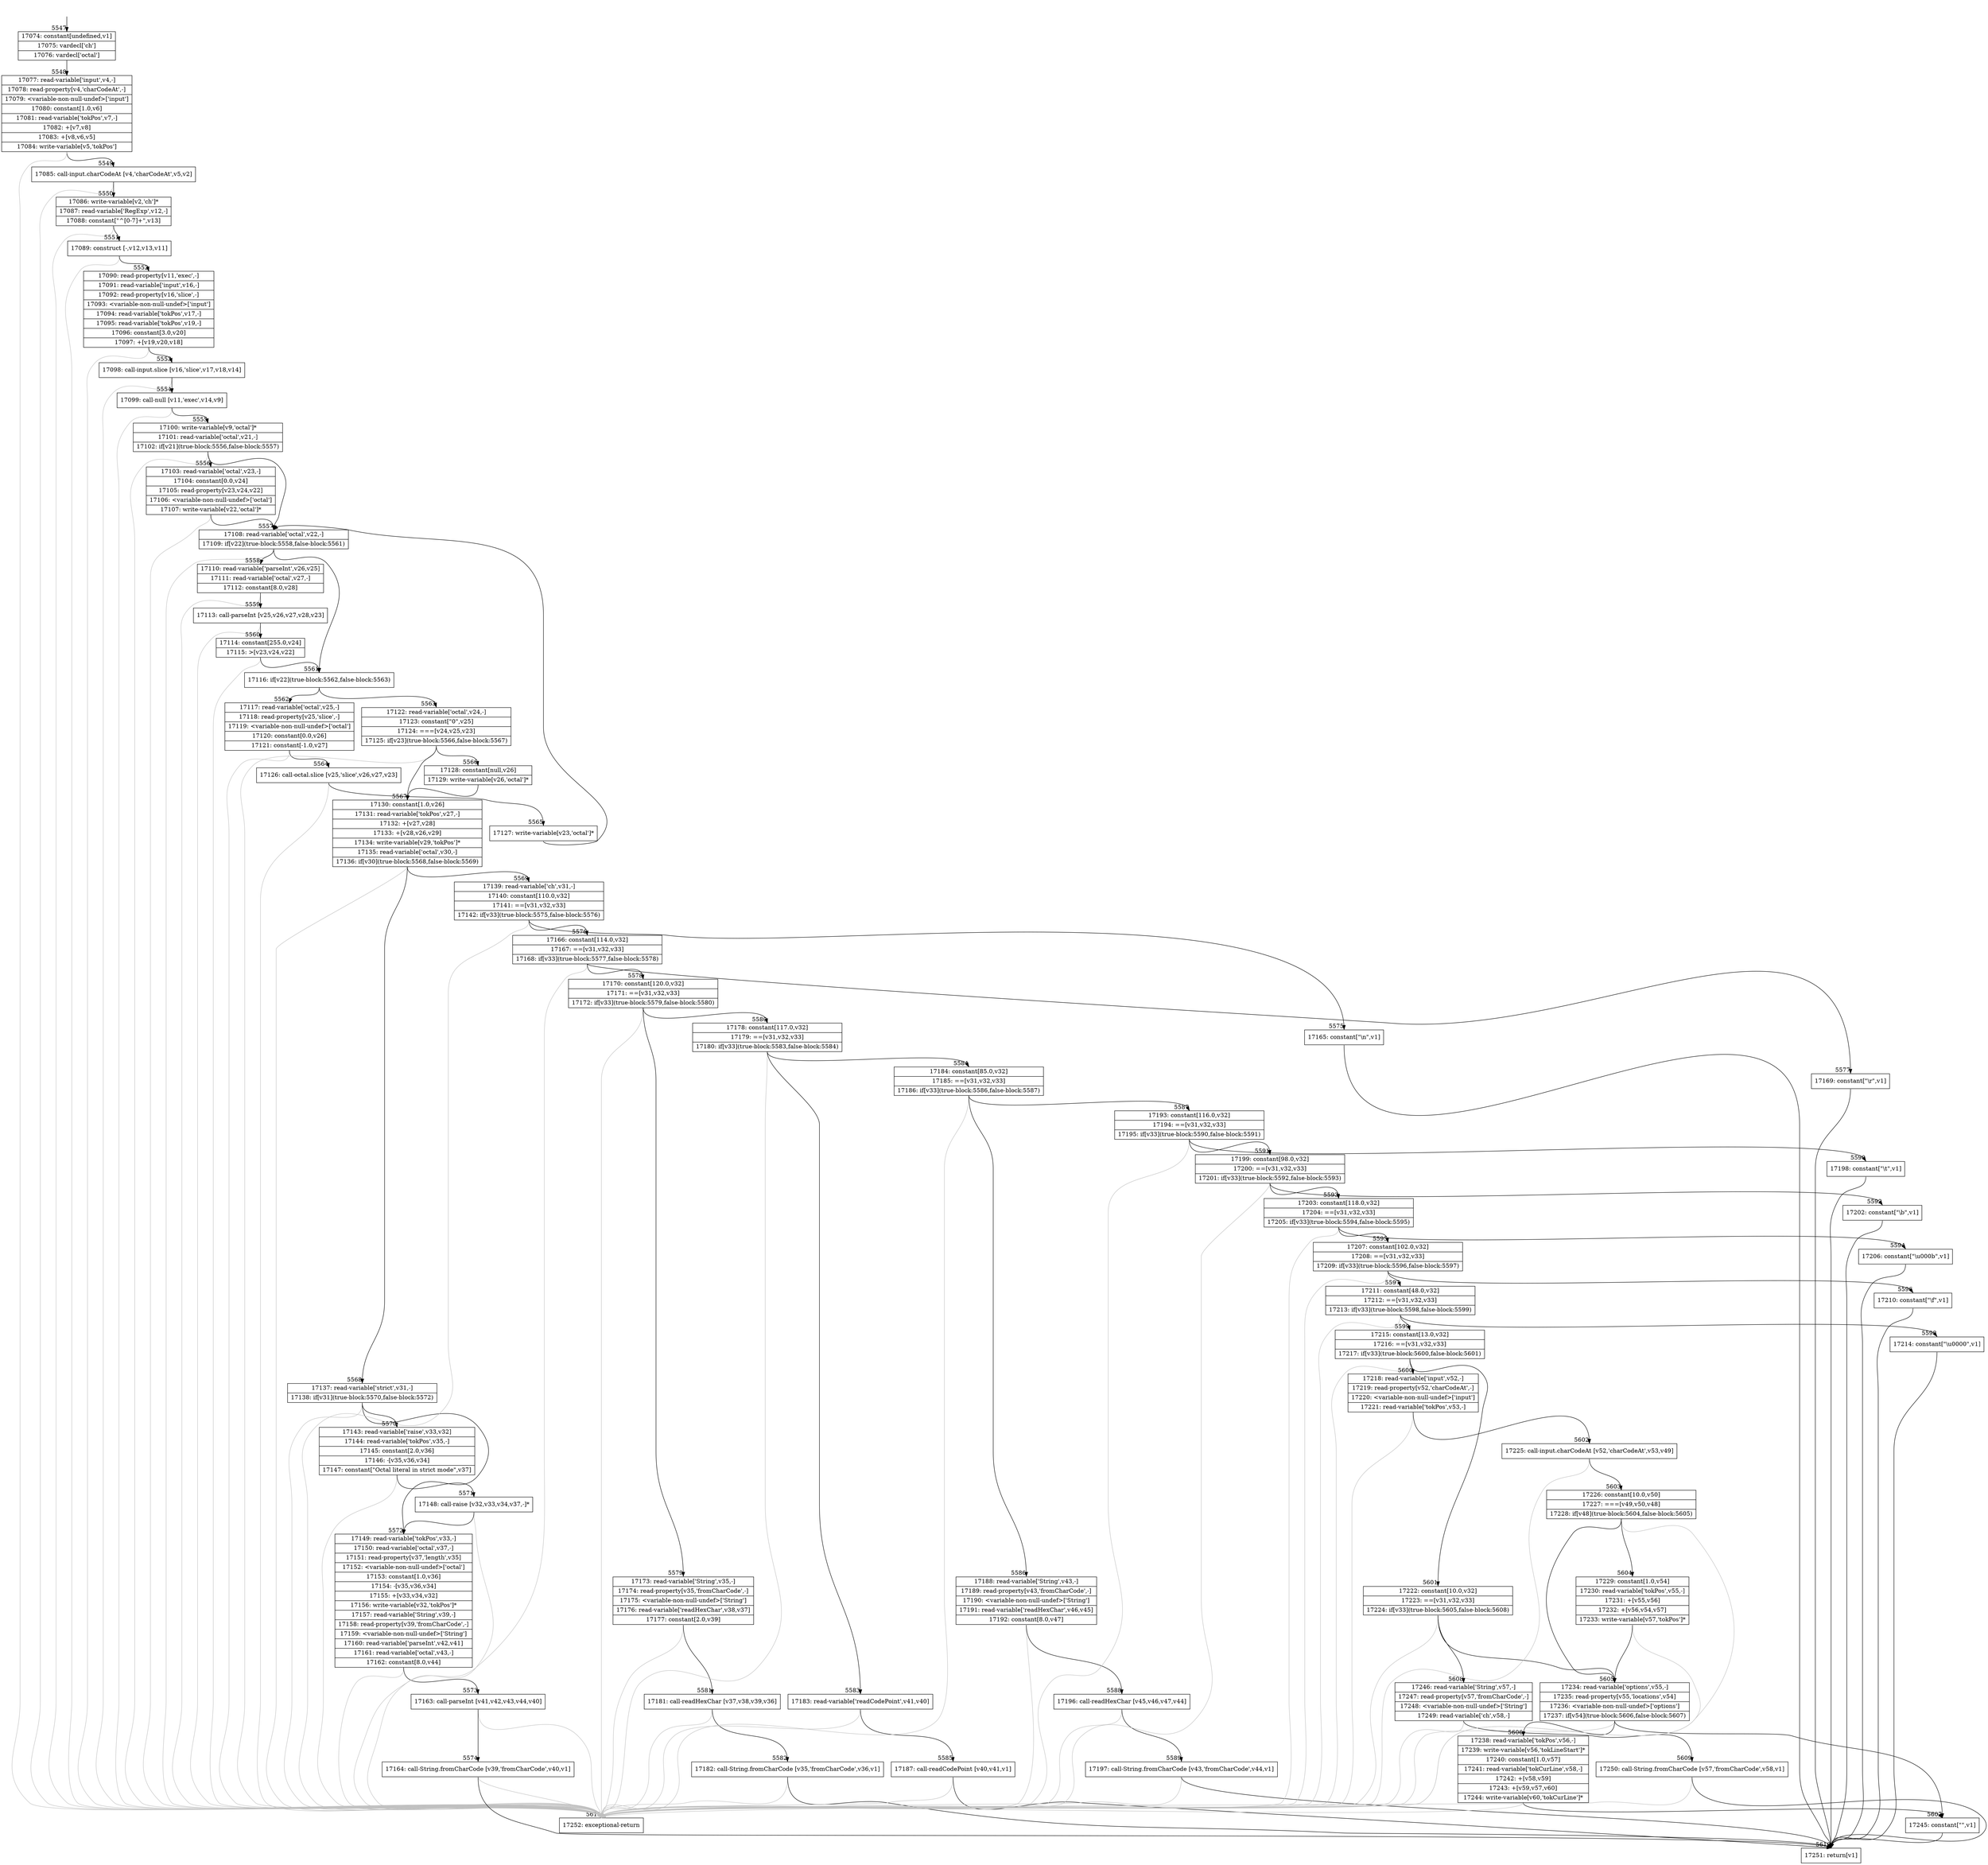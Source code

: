 digraph {
rankdir="TD"
BB_entry324[shape=none,label=""];
BB_entry324 -> BB5547 [tailport=s, headport=n, headlabel="    5547"]
BB5547 [shape=record label="{17074: constant[undefined,v1]|17075: vardecl['ch']|17076: vardecl['octal']}" ] 
BB5547 -> BB5548 [tailport=s, headport=n, headlabel="      5548"]
BB5548 [shape=record label="{17077: read-variable['input',v4,-]|17078: read-property[v4,'charCodeAt',-]|17079: \<variable-non-null-undef\>['input']|17080: constant[1.0,v6]|17081: read-variable['tokPos',v7,-]|17082: +[v7,v8]|17083: +[v8,v6,v5]|17084: write-variable[v5,'tokPos']}" ] 
BB5548 -> BB5549 [tailport=s, headport=n, headlabel="      5549"]
BB5548 -> BB5611 [tailport=s, headport=n, color=gray, headlabel="      5611"]
BB5549 [shape=record label="{17085: call-input.charCodeAt [v4,'charCodeAt',v5,v2]}" ] 
BB5549 -> BB5550 [tailport=s, headport=n, headlabel="      5550"]
BB5549 -> BB5611 [tailport=s, headport=n, color=gray]
BB5550 [shape=record label="{17086: write-variable[v2,'ch']*|17087: read-variable['RegExp',v12,-]|17088: constant[\"^[0-7]+\",v13]}" ] 
BB5550 -> BB5551 [tailport=s, headport=n, headlabel="      5551"]
BB5550 -> BB5611 [tailport=s, headport=n, color=gray]
BB5551 [shape=record label="{17089: construct [-,v12,v13,v11]}" ] 
BB5551 -> BB5552 [tailport=s, headport=n, headlabel="      5552"]
BB5551 -> BB5611 [tailport=s, headport=n, color=gray]
BB5552 [shape=record label="{17090: read-property[v11,'exec',-]|17091: read-variable['input',v16,-]|17092: read-property[v16,'slice',-]|17093: \<variable-non-null-undef\>['input']|17094: read-variable['tokPos',v17,-]|17095: read-variable['tokPos',v19,-]|17096: constant[3.0,v20]|17097: +[v19,v20,v18]}" ] 
BB5552 -> BB5553 [tailport=s, headport=n, headlabel="      5553"]
BB5552 -> BB5611 [tailport=s, headport=n, color=gray]
BB5553 [shape=record label="{17098: call-input.slice [v16,'slice',v17,v18,v14]}" ] 
BB5553 -> BB5554 [tailport=s, headport=n, headlabel="      5554"]
BB5553 -> BB5611 [tailport=s, headport=n, color=gray]
BB5554 [shape=record label="{17099: call-null [v11,'exec',v14,v9]}" ] 
BB5554 -> BB5555 [tailport=s, headport=n, headlabel="      5555"]
BB5554 -> BB5611 [tailport=s, headport=n, color=gray]
BB5555 [shape=record label="{17100: write-variable[v9,'octal']*|17101: read-variable['octal',v21,-]|17102: if[v21](true-block:5556,false-block:5557)}" ] 
BB5555 -> BB5556 [tailport=s, headport=n, headlabel="      5556"]
BB5555 -> BB5557 [tailport=s, headport=n, headlabel="      5557"]
BB5555 -> BB5611 [tailport=s, headport=n, color=gray]
BB5556 [shape=record label="{17103: read-variable['octal',v23,-]|17104: constant[0.0,v24]|17105: read-property[v23,v24,v22]|17106: \<variable-non-null-undef\>['octal']|17107: write-variable[v22,'octal']*}" ] 
BB5556 -> BB5557 [tailport=s, headport=n]
BB5556 -> BB5611 [tailport=s, headport=n, color=gray]
BB5557 [shape=record label="{17108: read-variable['octal',v22,-]|17109: if[v22](true-block:5558,false-block:5561)}" ] 
BB5557 -> BB5561 [tailport=s, headport=n, headlabel="      5561"]
BB5557 -> BB5558 [tailport=s, headport=n, headlabel="      5558"]
BB5557 -> BB5611 [tailport=s, headport=n, color=gray]
BB5558 [shape=record label="{17110: read-variable['parseInt',v26,v25]|17111: read-variable['octal',v27,-]|17112: constant[8.0,v28]}" ] 
BB5558 -> BB5559 [tailport=s, headport=n, headlabel="      5559"]
BB5558 -> BB5611 [tailport=s, headport=n, color=gray]
BB5559 [shape=record label="{17113: call-parseInt [v25,v26,v27,v28,v23]}" ] 
BB5559 -> BB5560 [tailport=s, headport=n, headlabel="      5560"]
BB5559 -> BB5611 [tailport=s, headport=n, color=gray]
BB5560 [shape=record label="{17114: constant[255.0,v24]|17115: \>[v23,v24,v22]}" ] 
BB5560 -> BB5561 [tailport=s, headport=n]
BB5560 -> BB5611 [tailport=s, headport=n, color=gray]
BB5561 [shape=record label="{17116: if[v22](true-block:5562,false-block:5563)}" ] 
BB5561 -> BB5562 [tailport=s, headport=n, headlabel="      5562"]
BB5561 -> BB5563 [tailport=s, headport=n, headlabel="      5563"]
BB5562 [shape=record label="{17117: read-variable['octal',v25,-]|17118: read-property[v25,'slice',-]|17119: \<variable-non-null-undef\>['octal']|17120: constant[0.0,v26]|17121: constant[-1.0,v27]}" ] 
BB5562 -> BB5564 [tailport=s, headport=n, headlabel="      5564"]
BB5562 -> BB5611 [tailport=s, headport=n, color=gray]
BB5563 [shape=record label="{17122: read-variable['octal',v24,-]|17123: constant[\"0\",v25]|17124: ===[v24,v25,v23]|17125: if[v23](true-block:5566,false-block:5567)}" ] 
BB5563 -> BB5566 [tailport=s, headport=n, headlabel="      5566"]
BB5563 -> BB5567 [tailport=s, headport=n, headlabel="      5567"]
BB5563 -> BB5611 [tailport=s, headport=n, color=gray]
BB5564 [shape=record label="{17126: call-octal.slice [v25,'slice',v26,v27,v23]}" ] 
BB5564 -> BB5565 [tailport=s, headport=n, headlabel="      5565"]
BB5564 -> BB5611 [tailport=s, headport=n, color=gray]
BB5565 [shape=record label="{17127: write-variable[v23,'octal']*}" ] 
BB5565 -> BB5557 [tailport=s, headport=n]
BB5566 [shape=record label="{17128: constant[null,v26]|17129: write-variable[v26,'octal']*}" ] 
BB5566 -> BB5567 [tailport=s, headport=n]
BB5567 [shape=record label="{17130: constant[1.0,v26]|17131: read-variable['tokPos',v27,-]|17132: +[v27,v28]|17133: +[v28,v26,v29]|17134: write-variable[v29,'tokPos']*|17135: read-variable['octal',v30,-]|17136: if[v30](true-block:5568,false-block:5569)}" ] 
BB5567 -> BB5568 [tailport=s, headport=n, headlabel="      5568"]
BB5567 -> BB5569 [tailport=s, headport=n, headlabel="      5569"]
BB5567 -> BB5611 [tailport=s, headport=n, color=gray]
BB5568 [shape=record label="{17137: read-variable['strict',v31,-]|17138: if[v31](true-block:5570,false-block:5572)}" ] 
BB5568 -> BB5570 [tailport=s, headport=n, headlabel="      5570"]
BB5568 -> BB5572 [tailport=s, headport=n, headlabel="      5572"]
BB5568 -> BB5611 [tailport=s, headport=n, color=gray]
BB5569 [shape=record label="{17139: read-variable['ch',v31,-]|17140: constant[110.0,v32]|17141: ==[v31,v32,v33]|17142: if[v33](true-block:5575,false-block:5576)}" ] 
BB5569 -> BB5575 [tailport=s, headport=n, headlabel="      5575"]
BB5569 -> BB5576 [tailport=s, headport=n, headlabel="      5576"]
BB5569 -> BB5611 [tailport=s, headport=n, color=gray]
BB5570 [shape=record label="{17143: read-variable['raise',v33,v32]|17144: read-variable['tokPos',v35,-]|17145: constant[2.0,v36]|17146: -[v35,v36,v34]|17147: constant[\"Octal literal in strict mode\",v37]}" ] 
BB5570 -> BB5571 [tailport=s, headport=n, headlabel="      5571"]
BB5570 -> BB5611 [tailport=s, headport=n, color=gray]
BB5571 [shape=record label="{17148: call-raise [v32,v33,v34,v37,-]*}" ] 
BB5571 -> BB5572 [tailport=s, headport=n]
BB5571 -> BB5611 [tailport=s, headport=n, color=gray]
BB5572 [shape=record label="{17149: read-variable['tokPos',v33,-]|17150: read-variable['octal',v37,-]|17151: read-property[v37,'length',v35]|17152: \<variable-non-null-undef\>['octal']|17153: constant[1.0,v36]|17154: -[v35,v36,v34]|17155: +[v33,v34,v32]|17156: write-variable[v32,'tokPos']*|17157: read-variable['String',v39,-]|17158: read-property[v39,'fromCharCode',-]|17159: \<variable-non-null-undef\>['String']|17160: read-variable['parseInt',v42,v41]|17161: read-variable['octal',v43,-]|17162: constant[8.0,v44]}" ] 
BB5572 -> BB5573 [tailport=s, headport=n, headlabel="      5573"]
BB5572 -> BB5611 [tailport=s, headport=n, color=gray]
BB5573 [shape=record label="{17163: call-parseInt [v41,v42,v43,v44,v40]}" ] 
BB5573 -> BB5574 [tailport=s, headport=n, headlabel="      5574"]
BB5573 -> BB5611 [tailport=s, headport=n, color=gray]
BB5574 [shape=record label="{17164: call-String.fromCharCode [v39,'fromCharCode',v40,v1]}" ] 
BB5574 -> BB5610 [tailport=s, headport=n, headlabel="      5610"]
BB5574 -> BB5611 [tailport=s, headport=n, color=gray]
BB5575 [shape=record label="{17165: constant[\"\\n\",v1]}" ] 
BB5575 -> BB5610 [tailport=s, headport=n]
BB5576 [shape=record label="{17166: constant[114.0,v32]|17167: ==[v31,v32,v33]|17168: if[v33](true-block:5577,false-block:5578)}" ] 
BB5576 -> BB5577 [tailport=s, headport=n, headlabel="      5577"]
BB5576 -> BB5578 [tailport=s, headport=n, headlabel="      5578"]
BB5576 -> BB5611 [tailport=s, headport=n, color=gray]
BB5577 [shape=record label="{17169: constant[\"\\r\",v1]}" ] 
BB5577 -> BB5610 [tailport=s, headport=n]
BB5578 [shape=record label="{17170: constant[120.0,v32]|17171: ==[v31,v32,v33]|17172: if[v33](true-block:5579,false-block:5580)}" ] 
BB5578 -> BB5579 [tailport=s, headport=n, headlabel="      5579"]
BB5578 -> BB5580 [tailport=s, headport=n, headlabel="      5580"]
BB5578 -> BB5611 [tailport=s, headport=n, color=gray]
BB5579 [shape=record label="{17173: read-variable['String',v35,-]|17174: read-property[v35,'fromCharCode',-]|17175: \<variable-non-null-undef\>['String']|17176: read-variable['readHexChar',v38,v37]|17177: constant[2.0,v39]}" ] 
BB5579 -> BB5581 [tailport=s, headport=n, headlabel="      5581"]
BB5579 -> BB5611 [tailport=s, headport=n, color=gray]
BB5580 [shape=record label="{17178: constant[117.0,v32]|17179: ==[v31,v32,v33]|17180: if[v33](true-block:5583,false-block:5584)}" ] 
BB5580 -> BB5583 [tailport=s, headport=n, headlabel="      5583"]
BB5580 -> BB5584 [tailport=s, headport=n, headlabel="      5584"]
BB5580 -> BB5611 [tailport=s, headport=n, color=gray]
BB5581 [shape=record label="{17181: call-readHexChar [v37,v38,v39,v36]}" ] 
BB5581 -> BB5582 [tailport=s, headport=n, headlabel="      5582"]
BB5581 -> BB5611 [tailport=s, headport=n, color=gray]
BB5582 [shape=record label="{17182: call-String.fromCharCode [v35,'fromCharCode',v36,v1]}" ] 
BB5582 -> BB5610 [tailport=s, headport=n]
BB5582 -> BB5611 [tailport=s, headport=n, color=gray]
BB5583 [shape=record label="{17183: read-variable['readCodePoint',v41,v40]}" ] 
BB5583 -> BB5585 [tailport=s, headport=n, headlabel="      5585"]
BB5583 -> BB5611 [tailport=s, headport=n, color=gray]
BB5584 [shape=record label="{17184: constant[85.0,v32]|17185: ==[v31,v32,v33]|17186: if[v33](true-block:5586,false-block:5587)}" ] 
BB5584 -> BB5586 [tailport=s, headport=n, headlabel="      5586"]
BB5584 -> BB5587 [tailport=s, headport=n, headlabel="      5587"]
BB5584 -> BB5611 [tailport=s, headport=n, color=gray]
BB5585 [shape=record label="{17187: call-readCodePoint [v40,v41,v1]}" ] 
BB5585 -> BB5610 [tailport=s, headport=n]
BB5585 -> BB5611 [tailport=s, headport=n, color=gray]
BB5586 [shape=record label="{17188: read-variable['String',v43,-]|17189: read-property[v43,'fromCharCode',-]|17190: \<variable-non-null-undef\>['String']|17191: read-variable['readHexChar',v46,v45]|17192: constant[8.0,v47]}" ] 
BB5586 -> BB5588 [tailport=s, headport=n, headlabel="      5588"]
BB5586 -> BB5611 [tailport=s, headport=n, color=gray]
BB5587 [shape=record label="{17193: constant[116.0,v32]|17194: ==[v31,v32,v33]|17195: if[v33](true-block:5590,false-block:5591)}" ] 
BB5587 -> BB5590 [tailport=s, headport=n, headlabel="      5590"]
BB5587 -> BB5591 [tailport=s, headport=n, headlabel="      5591"]
BB5587 -> BB5611 [tailport=s, headport=n, color=gray]
BB5588 [shape=record label="{17196: call-readHexChar [v45,v46,v47,v44]}" ] 
BB5588 -> BB5589 [tailport=s, headport=n, headlabel="      5589"]
BB5588 -> BB5611 [tailport=s, headport=n, color=gray]
BB5589 [shape=record label="{17197: call-String.fromCharCode [v43,'fromCharCode',v44,v1]}" ] 
BB5589 -> BB5610 [tailport=s, headport=n]
BB5589 -> BB5611 [tailport=s, headport=n, color=gray]
BB5590 [shape=record label="{17198: constant[\"\\t\",v1]}" ] 
BB5590 -> BB5610 [tailport=s, headport=n]
BB5591 [shape=record label="{17199: constant[98.0,v32]|17200: ==[v31,v32,v33]|17201: if[v33](true-block:5592,false-block:5593)}" ] 
BB5591 -> BB5592 [tailport=s, headport=n, headlabel="      5592"]
BB5591 -> BB5593 [tailport=s, headport=n, headlabel="      5593"]
BB5591 -> BB5611 [tailport=s, headport=n, color=gray]
BB5592 [shape=record label="{17202: constant[\"\\b\",v1]}" ] 
BB5592 -> BB5610 [tailport=s, headport=n]
BB5593 [shape=record label="{17203: constant[118.0,v32]|17204: ==[v31,v32,v33]|17205: if[v33](true-block:5594,false-block:5595)}" ] 
BB5593 -> BB5594 [tailport=s, headport=n, headlabel="      5594"]
BB5593 -> BB5595 [tailport=s, headport=n, headlabel="      5595"]
BB5593 -> BB5611 [tailport=s, headport=n, color=gray]
BB5594 [shape=record label="{17206: constant[\"\\u000b\",v1]}" ] 
BB5594 -> BB5610 [tailport=s, headport=n]
BB5595 [shape=record label="{17207: constant[102.0,v32]|17208: ==[v31,v32,v33]|17209: if[v33](true-block:5596,false-block:5597)}" ] 
BB5595 -> BB5596 [tailport=s, headport=n, headlabel="      5596"]
BB5595 -> BB5597 [tailport=s, headport=n, headlabel="      5597"]
BB5595 -> BB5611 [tailport=s, headport=n, color=gray]
BB5596 [shape=record label="{17210: constant[\"\\f\",v1]}" ] 
BB5596 -> BB5610 [tailport=s, headport=n]
BB5597 [shape=record label="{17211: constant[48.0,v32]|17212: ==[v31,v32,v33]|17213: if[v33](true-block:5598,false-block:5599)}" ] 
BB5597 -> BB5598 [tailport=s, headport=n, headlabel="      5598"]
BB5597 -> BB5599 [tailport=s, headport=n, headlabel="      5599"]
BB5597 -> BB5611 [tailport=s, headport=n, color=gray]
BB5598 [shape=record label="{17214: constant[\"\\u0000\",v1]}" ] 
BB5598 -> BB5610 [tailport=s, headport=n]
BB5599 [shape=record label="{17215: constant[13.0,v32]|17216: ==[v31,v32,v33]|17217: if[v33](true-block:5600,false-block:5601)}" ] 
BB5599 -> BB5600 [tailport=s, headport=n, headlabel="      5600"]
BB5599 -> BB5601 [tailport=s, headport=n, headlabel="      5601"]
BB5599 -> BB5611 [tailport=s, headport=n, color=gray]
BB5600 [shape=record label="{17218: read-variable['input',v52,-]|17219: read-property[v52,'charCodeAt',-]|17220: \<variable-non-null-undef\>['input']|17221: read-variable['tokPos',v53,-]}" ] 
BB5600 -> BB5602 [tailport=s, headport=n, headlabel="      5602"]
BB5600 -> BB5611 [tailport=s, headport=n, color=gray]
BB5601 [shape=record label="{17222: constant[10.0,v32]|17223: ==[v31,v32,v33]|17224: if[v33](true-block:5605,false-block:5608)}" ] 
BB5601 -> BB5605 [tailport=s, headport=n, headlabel="      5605"]
BB5601 -> BB5608 [tailport=s, headport=n, headlabel="      5608"]
BB5601 -> BB5611 [tailport=s, headport=n, color=gray]
BB5602 [shape=record label="{17225: call-input.charCodeAt [v52,'charCodeAt',v53,v49]}" ] 
BB5602 -> BB5603 [tailport=s, headport=n, headlabel="      5603"]
BB5602 -> BB5611 [tailport=s, headport=n, color=gray]
BB5603 [shape=record label="{17226: constant[10.0,v50]|17227: ===[v49,v50,v48]|17228: if[v48](true-block:5604,false-block:5605)}" ] 
BB5603 -> BB5604 [tailport=s, headport=n, headlabel="      5604"]
BB5603 -> BB5605 [tailport=s, headport=n]
BB5603 -> BB5611 [tailport=s, headport=n, color=gray]
BB5604 [shape=record label="{17229: constant[1.0,v54]|17230: read-variable['tokPos',v55,-]|17231: +[v55,v56]|17232: +[v56,v54,v57]|17233: write-variable[v57,'tokPos']*}" ] 
BB5604 -> BB5605 [tailport=s, headport=n]
BB5604 -> BB5611 [tailport=s, headport=n, color=gray]
BB5605 [shape=record label="{17234: read-variable['options',v55,-]|17235: read-property[v55,'locations',v54]|17236: \<variable-non-null-undef\>['options']|17237: if[v54](true-block:5606,false-block:5607)}" ] 
BB5605 -> BB5606 [tailport=s, headport=n, headlabel="      5606"]
BB5605 -> BB5607 [tailport=s, headport=n, headlabel="      5607"]
BB5605 -> BB5611 [tailport=s, headport=n, color=gray]
BB5606 [shape=record label="{17238: read-variable['tokPos',v56,-]|17239: write-variable[v56,'tokLineStart']*|17240: constant[1.0,v57]|17241: read-variable['tokCurLine',v58,-]|17242: +[v58,v59]|17243: +[v59,v57,v60]|17244: write-variable[v60,'tokCurLine']*}" ] 
BB5606 -> BB5607 [tailport=s, headport=n]
BB5606 -> BB5611 [tailport=s, headport=n, color=gray]
BB5607 [shape=record label="{17245: constant[\"\",v1]}" ] 
BB5607 -> BB5610 [tailport=s, headport=n]
BB5608 [shape=record label="{17246: read-variable['String',v57,-]|17247: read-property[v57,'fromCharCode',-]|17248: \<variable-non-null-undef\>['String']|17249: read-variable['ch',v58,-]}" ] 
BB5608 -> BB5609 [tailport=s, headport=n, headlabel="      5609"]
BB5608 -> BB5611 [tailport=s, headport=n, color=gray]
BB5609 [shape=record label="{17250: call-String.fromCharCode [v57,'fromCharCode',v58,v1]}" ] 
BB5609 -> BB5610 [tailport=s, headport=n]
BB5609 -> BB5611 [tailport=s, headport=n, color=gray]
BB5610 [shape=record label="{17251: return[v1]}" ] 
BB5611 [shape=record label="{17252: exceptional-return}" ] 
//#$~ 5629
}
